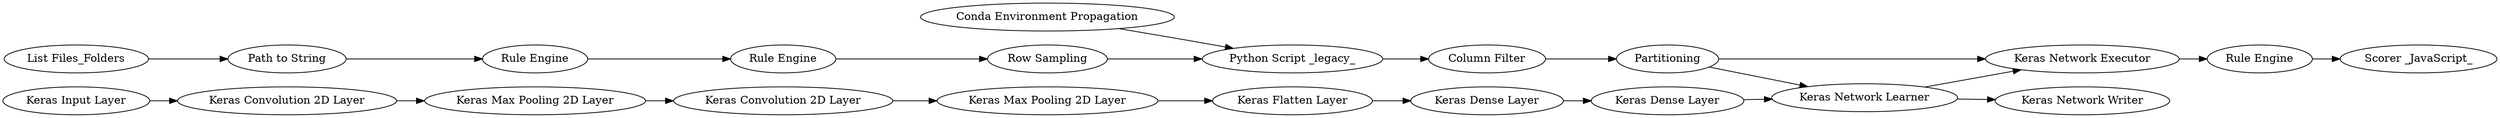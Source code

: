 digraph {
	333 -> 334
	5 -> 288
	334 -> 335
	345 -> 354
	288 -> 317
	337 -> 338
	321 -> 318
	340 -> 341
	342 -> 319
	316 -> 354
	332 -> 333
	317 -> 316
	319 -> 343
	341 -> 344
	318 -> 341
	339 -> 340
	338 -> 339
	354 -> 321
	318 -> 342
	2 -> 5
	335 -> 337
	341 -> 342
	354 [label="Python Script _legacy_"]
	339 [label="Keras Dense Layer"]
	341 [label="Keras Network Learner"]
	335 [label="Keras Convolution 2D Layer"]
	316 [label="Row Sampling"]
	343 [label="Scorer _JavaScript_"]
	338 [label="Keras Flatten Layer"]
	344 [label="Keras Network Writer"]
	288 [label="Rule Engine"]
	332 [label="Keras Input Layer"]
	334 [label="Keras Max Pooling 2D Layer"]
	319 [label="Rule Engine"]
	342 [label="Keras Network Executor"]
	333 [label="Keras Convolution 2D Layer"]
	321 [label="Column Filter"]
	337 [label="Keras Max Pooling 2D Layer"]
	345 [label="Conda Environment Propagation"]
	340 [label="Keras Dense Layer"]
	5 [label="Path to String"]
	318 [label=Partitioning]
	317 [label="Rule Engine"]
	2 [label="List Files_Folders"]
	rankdir=LR
}
